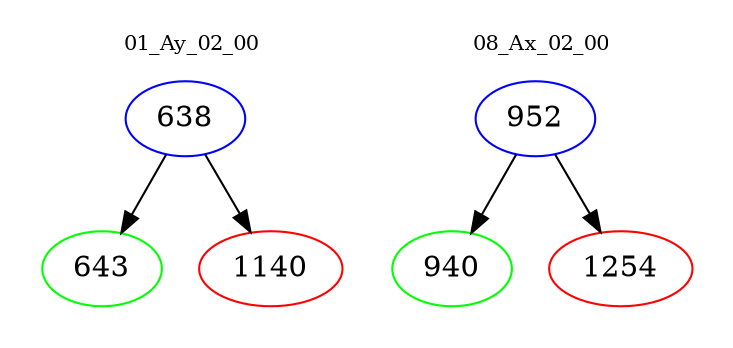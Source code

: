digraph{
subgraph cluster_0 {
color = white
label = "01_Ay_02_00";
fontsize=10;
T0_638 [label="638", color="blue"]
T0_638 -> T0_643 [color="black"]
T0_643 [label="643", color="green"]
T0_638 -> T0_1140 [color="black"]
T0_1140 [label="1140", color="red"]
}
subgraph cluster_1 {
color = white
label = "08_Ax_02_00";
fontsize=10;
T1_952 [label="952", color="blue"]
T1_952 -> T1_940 [color="black"]
T1_940 [label="940", color="green"]
T1_952 -> T1_1254 [color="black"]
T1_1254 [label="1254", color="red"]
}
}
